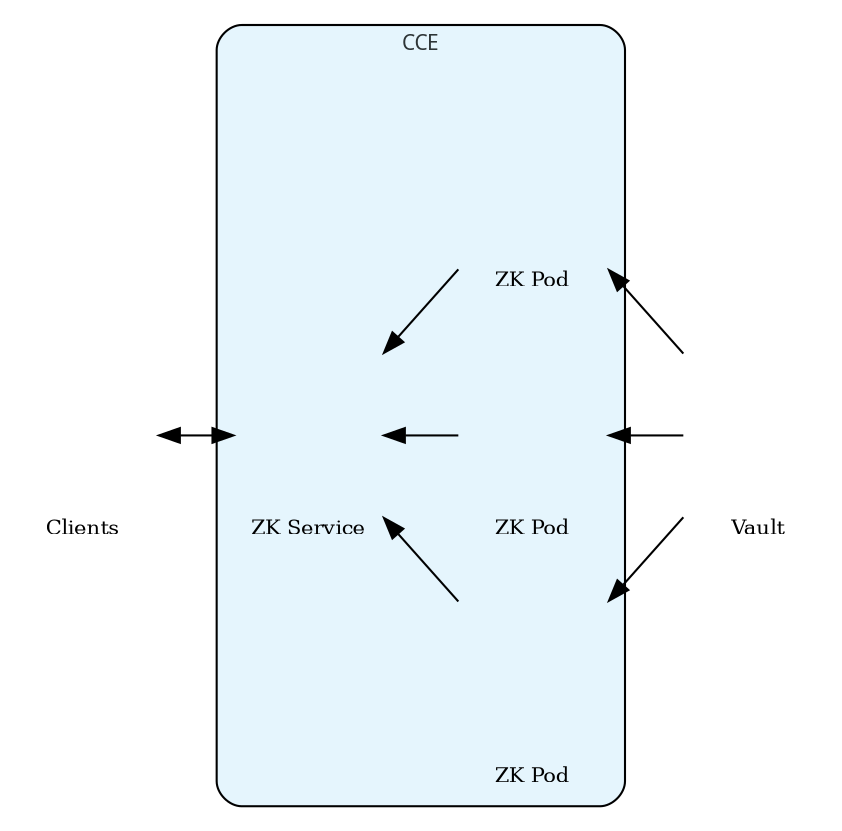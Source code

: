 digraph cce_vault {
  graph [bgcolor=transparent compound=true fontcolor="#2D3436"
  fontname="Sans-Serif" fontsize=10 rankdir="RL"]
  node [fixedsize=false]
  subgraph cluster_cce {
	graph [bgcolor="#E5F5FD" shape=box style=rounded label="CCE" rankdir="LR"]
    zk_svc [label="ZK Service" fixedsize=True fontsize=10 height=1.4
  image="../_static/images/k8_svc.png" imagescale="true" labelloc=b
  shape=none width=1 rank="min"]
    zk_pod1 [label="ZK Pod" fixedsize=True fontsize=10 height=1.4 image="../_static/images/k8_pod.png" imagescale="true" labelloc=b shape=none width=1 rank="same"]
    zk_pod2 [label="ZK Pod" fixedsize=True fontsize=10 height=1.4 image="../_static/images/k8_pod.png" imagescale="true" labelloc=b shape=none width=1 rank="same"]
    zk_pod3 [label="ZK Pod" fixedsize=True fontsize=10 height=1.4 image="../_static/images/k8_pod.png" imagescale="true" labelloc=b shape=none width=1 rank="same"]
    zk_pod1 -> zk_svc
    zk_pod2 -> zk_svc
    zk_pod3 -> zk_svc
  }
  vault -> zk_pod1
  vault -> zk_pod2
  vault -> zk_pod3
  vault [label="Vault" fixedsize=True fontsize=10 height=1.4 image="../_static/images/vault.png" imagescale="true" labelloc=b shape=none width=1] 
  user [label=Clients fixedsize=true fontsize=10 height=1.4 image="../_static/images/users.png" imagescale=true labelloc=b shape=none width=1]
  zk_svc -> user [dir=both]
}
